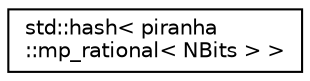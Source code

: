 digraph "Graphical Class Hierarchy"
{
  edge [fontname="Helvetica",fontsize="10",labelfontname="Helvetica",labelfontsize="10"];
  node [fontname="Helvetica",fontsize="10",shape=record];
  rankdir="LR";
  Node0 [label="std::hash\< piranha\l::mp_rational\< NBits \> \>",height=0.2,width=0.4,color="black", fillcolor="white", style="filled",URL="$structstd_1_1hash_3_01piranha_1_1mp__rational_3_01_n_bits_01_4_01_4.html",tooltip="Specialisation of std::hash for piranha::mp_rational. "];
}
